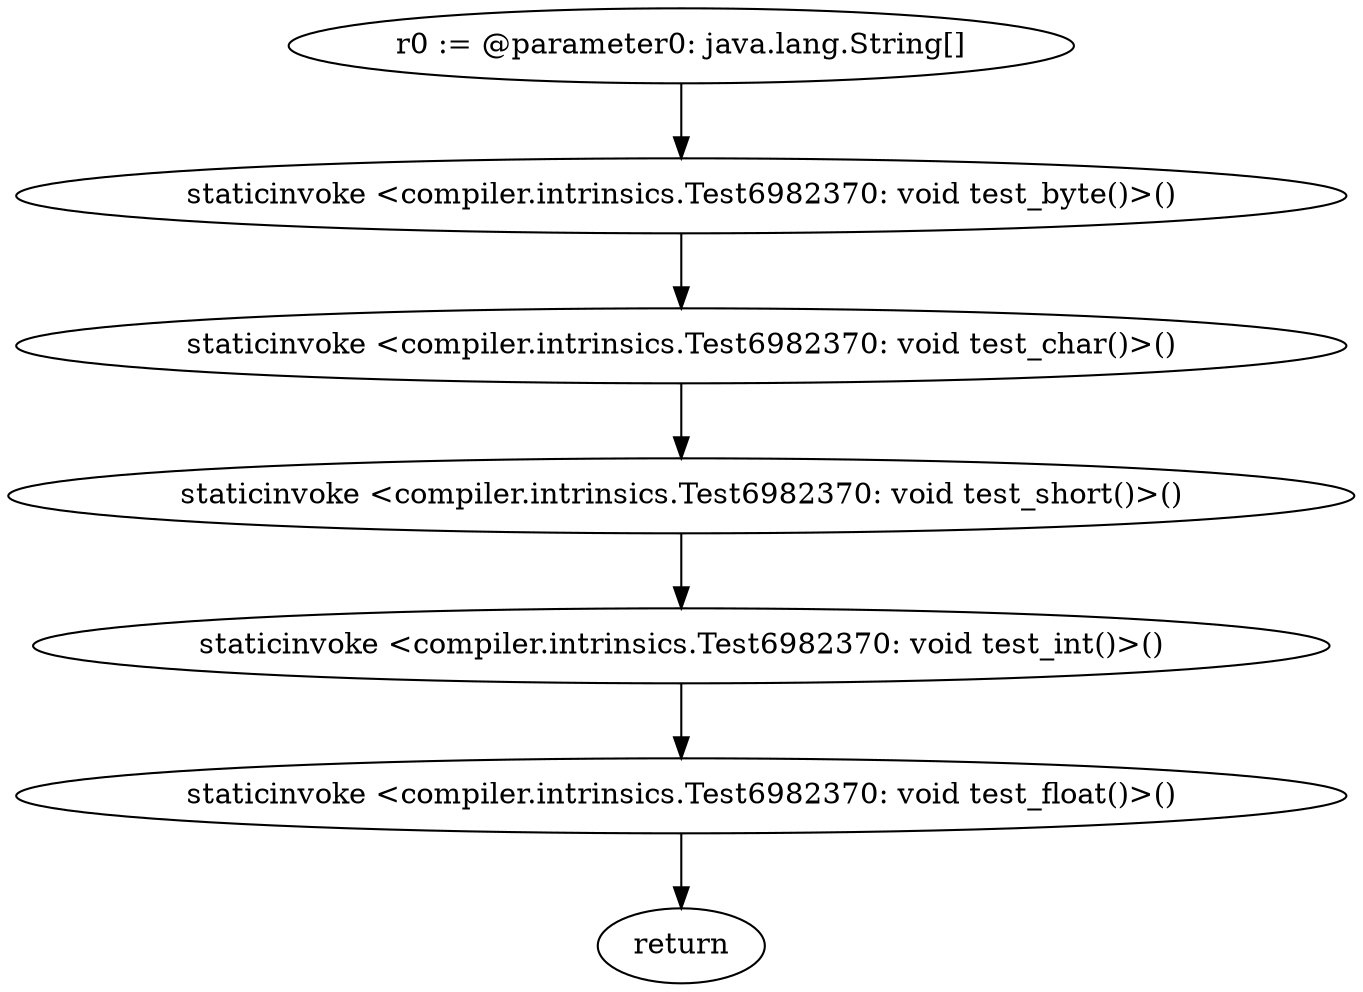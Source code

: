 digraph "unitGraph" {
    "r0 := @parameter0: java.lang.String[]"
    "staticinvoke <compiler.intrinsics.Test6982370: void test_byte()>()"
    "staticinvoke <compiler.intrinsics.Test6982370: void test_char()>()"
    "staticinvoke <compiler.intrinsics.Test6982370: void test_short()>()"
    "staticinvoke <compiler.intrinsics.Test6982370: void test_int()>()"
    "staticinvoke <compiler.intrinsics.Test6982370: void test_float()>()"
    "return"
    "r0 := @parameter0: java.lang.String[]"->"staticinvoke <compiler.intrinsics.Test6982370: void test_byte()>()";
    "staticinvoke <compiler.intrinsics.Test6982370: void test_byte()>()"->"staticinvoke <compiler.intrinsics.Test6982370: void test_char()>()";
    "staticinvoke <compiler.intrinsics.Test6982370: void test_char()>()"->"staticinvoke <compiler.intrinsics.Test6982370: void test_short()>()";
    "staticinvoke <compiler.intrinsics.Test6982370: void test_short()>()"->"staticinvoke <compiler.intrinsics.Test6982370: void test_int()>()";
    "staticinvoke <compiler.intrinsics.Test6982370: void test_int()>()"->"staticinvoke <compiler.intrinsics.Test6982370: void test_float()>()";
    "staticinvoke <compiler.intrinsics.Test6982370: void test_float()>()"->"return";
}
